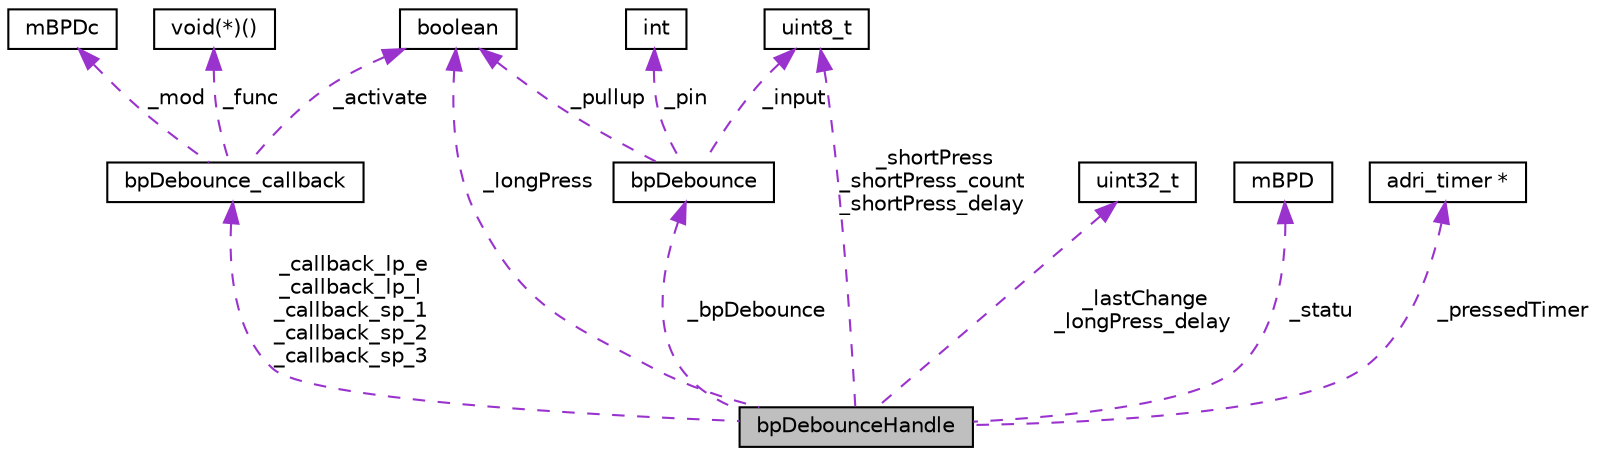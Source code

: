 digraph "bpDebounceHandle"
{
 // LATEX_PDF_SIZE
  edge [fontname="Helvetica",fontsize="10",labelfontname="Helvetica",labelfontsize="10"];
  node [fontname="Helvetica",fontsize="10",shape=record];
  Node1 [label="bpDebounceHandle",height=0.2,width=0.4,color="black", fillcolor="grey75", style="filled", fontcolor="black",tooltip="class pour la gestion de l'etat du bouton"];
  Node2 -> Node1 [dir="back",color="darkorchid3",fontsize="10",style="dashed",label=" _callback_lp_e\n_callback_lp_l\n_callback_sp_1\n_callback_sp_2\n_callback_sp_3" ,fontname="Helvetica"];
  Node2 [label="bpDebounce_callback",height=0.2,width=0.4,color="black", fillcolor="white", style="filled",URL="$classbp_debounce__callback.html",tooltip="class pour la gestion des fonction callback atrribuer a l'état du bouton"];
  Node3 -> Node2 [dir="back",color="darkorchid3",fontsize="10",style="dashed",label=" _mod" ,fontname="Helvetica"];
  Node3 [label="mBPDc",height=0.2,width=0.4,color="black", fillcolor="white", style="filled",tooltip=" "];
  Node4 -> Node2 [dir="back",color="darkorchid3",fontsize="10",style="dashed",label=" _func" ,fontname="Helvetica"];
  Node4 [label="void(*)()",height=0.2,width=0.4,color="black", fillcolor="white", style="filled",tooltip=" "];
  Node5 -> Node2 [dir="back",color="darkorchid3",fontsize="10",style="dashed",label=" _activate" ,fontname="Helvetica"];
  Node5 [label="boolean",height=0.2,width=0.4,color="black", fillcolor="white", style="filled",tooltip=" "];
  Node6 -> Node1 [dir="back",color="darkorchid3",fontsize="10",style="dashed",label=" _lastChange\n_longPress_delay" ,fontname="Helvetica"];
  Node6 [label="uint32_t",height=0.2,width=0.4,color="black", fillcolor="white", style="filled",tooltip=" "];
  Node5 -> Node1 [dir="back",color="darkorchid3",fontsize="10",style="dashed",label=" _longPress" ,fontname="Helvetica"];
  Node7 -> Node1 [dir="back",color="darkorchid3",fontsize="10",style="dashed",label=" _shortPress\n_shortPress_count\n_shortPress_delay" ,fontname="Helvetica"];
  Node7 [label="uint8_t",height=0.2,width=0.4,color="black", fillcolor="white", style="filled",tooltip=" "];
  Node8 -> Node1 [dir="back",color="darkorchid3",fontsize="10",style="dashed",label=" _statu" ,fontname="Helvetica"];
  Node8 [label="mBPD",height=0.2,width=0.4,color="black", fillcolor="white", style="filled",tooltip=" "];
  Node9 -> Node1 [dir="back",color="darkorchid3",fontsize="10",style="dashed",label=" _pressedTimer" ,fontname="Helvetica"];
  Node9 [label="adri_timer *",height=0.2,width=0.4,color="black", fillcolor="white", style="filled",tooltip=" "];
  Node10 -> Node1 [dir="back",color="darkorchid3",fontsize="10",style="dashed",label=" _bpDebounce" ,fontname="Helvetica"];
  Node10 [label="bpDebounce",height=0.2,width=0.4,color="black", fillcolor="white", style="filled",URL="$classbp_debounce.html",tooltip="class pour l'initialisation du bouton'"];
  Node11 -> Node10 [dir="back",color="darkorchid3",fontsize="10",style="dashed",label=" _pin" ,fontname="Helvetica"];
  Node11 [label="int",height=0.2,width=0.4,color="black", fillcolor="white", style="filled",tooltip=" "];
  Node5 -> Node10 [dir="back",color="darkorchid3",fontsize="10",style="dashed",label=" _pullup" ,fontname="Helvetica"];
  Node7 -> Node10 [dir="back",color="darkorchid3",fontsize="10",style="dashed",label=" _input" ,fontname="Helvetica"];
}
